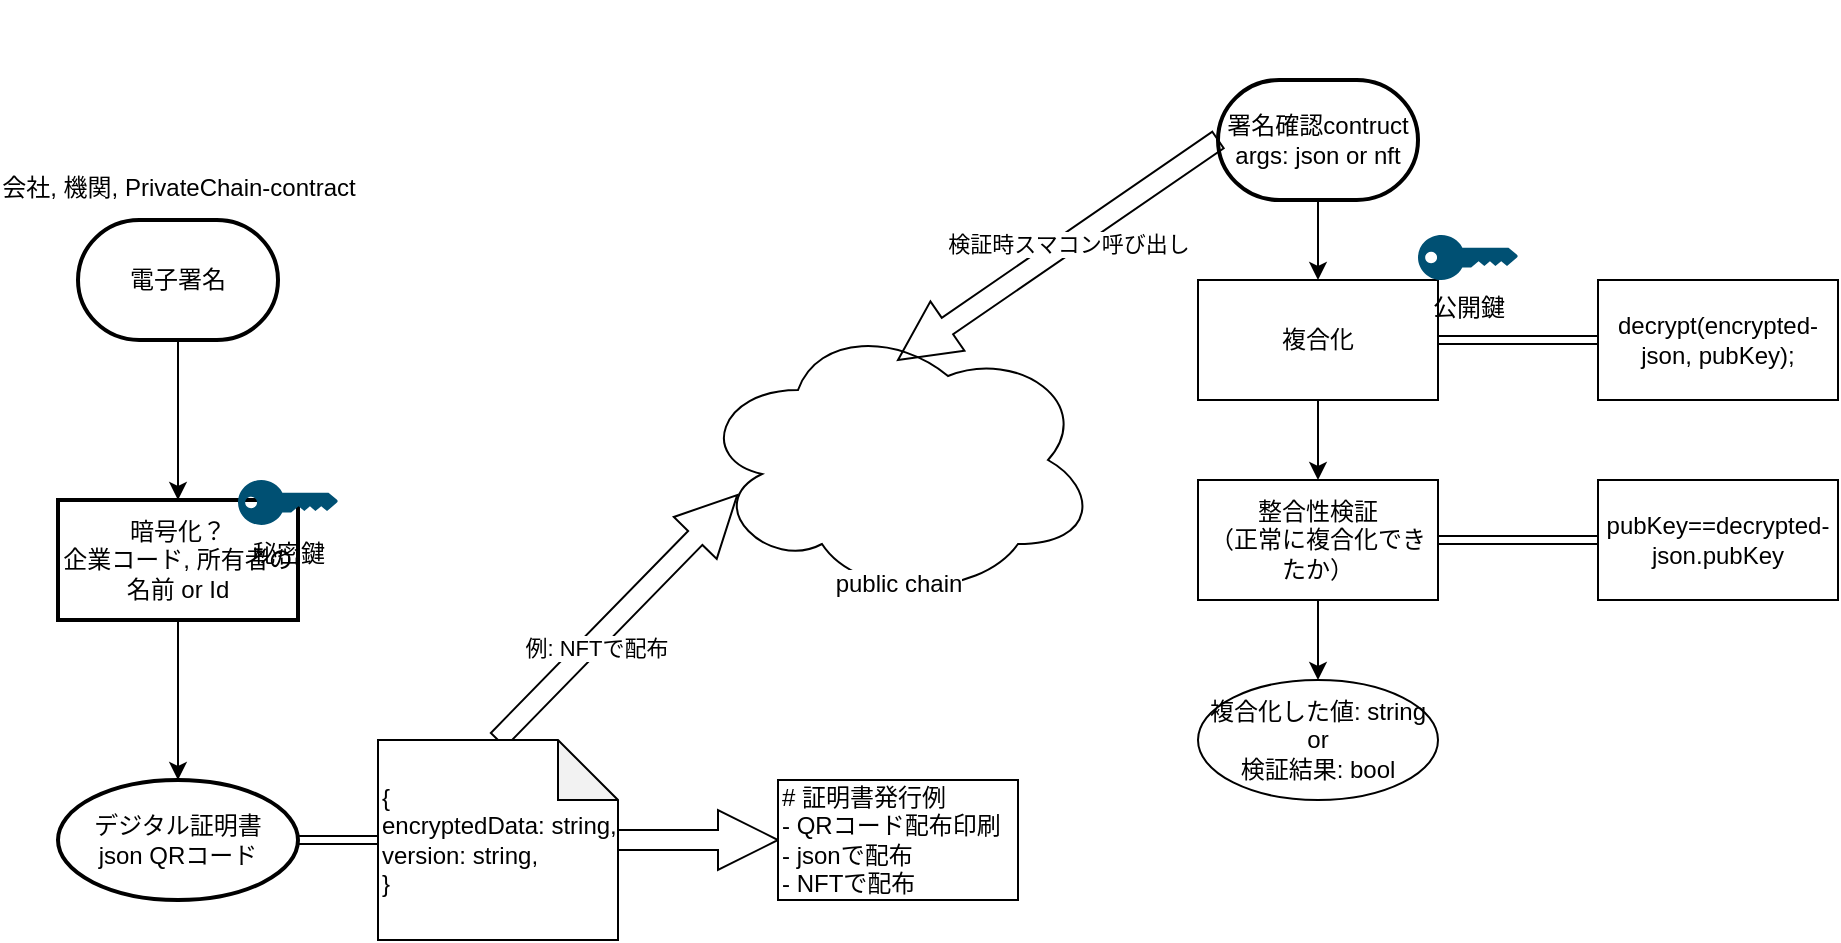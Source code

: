 <mxfile version="20.0.4" type="github">
  <diagram id="8ogodVyLnAcLF8929XJu" name="Page-1">
    <mxGraphModel dx="869" dy="527" grid="1" gridSize="10" guides="1" tooltips="1" connect="1" arrows="1" fold="1" page="1" pageScale="1" pageWidth="1169" pageHeight="827" math="0" shadow="0">
      <root>
        <mxCell id="0" />
        <mxCell id="1" parent="0" />
        <mxCell id="9rvrBUTagYlPzyqWuurX-3" value="" style="group" parent="1" vertex="1" connectable="0">
          <mxGeometry x="370" y="230" width="200" height="140" as="geometry" />
        </mxCell>
        <mxCell id="9rvrBUTagYlPzyqWuurX-2" value="" style="ellipse;shape=cloud;whiteSpace=wrap;html=1;" parent="9rvrBUTagYlPzyqWuurX-3" vertex="1">
          <mxGeometry width="200" height="140" as="geometry" />
        </mxCell>
        <mxCell id="9rvrBUTagYlPzyqWuurX-1" value="public chain" style="shape=image;html=1;verticalAlign=top;verticalLabelPosition=bottom;labelBackgroundColor=#ffffff;imageAspect=0;aspect=fixed;image=https://cdn1.iconfinder.com/data/icons/cryptocurrency-blockchain-fintech-free/32/Cryptocurrency_blockchain_data-37-128.png" parent="9rvrBUTagYlPzyqWuurX-3" vertex="1">
          <mxGeometry x="50" y="17.5" width="100" height="100" as="geometry" />
        </mxCell>
        <mxCell id="9rvrBUTagYlPzyqWuurX-8" value="" style="edgeStyle=orthogonalEdgeStyle;rounded=0;orthogonalLoop=1;jettySize=auto;html=1;" parent="1" source="9rvrBUTagYlPzyqWuurX-6" target="9rvrBUTagYlPzyqWuurX-7" edge="1">
          <mxGeometry relative="1" as="geometry" />
        </mxCell>
        <mxCell id="9rvrBUTagYlPzyqWuurX-6" value="署名確認contruct&lt;br&gt;args: json or nft" style="strokeWidth=2;html=1;shape=mxgraph.flowchart.terminator;whiteSpace=wrap;" parent="1" vertex="1">
          <mxGeometry x="630" y="110" width="100" height="60" as="geometry" />
        </mxCell>
        <mxCell id="9rvrBUTagYlPzyqWuurX-11" value="" style="edgeStyle=orthogonalEdgeStyle;rounded=0;orthogonalLoop=1;jettySize=auto;html=1;" parent="1" source="9rvrBUTagYlPzyqWuurX-7" target="9rvrBUTagYlPzyqWuurX-10" edge="1">
          <mxGeometry relative="1" as="geometry" />
        </mxCell>
        <mxCell id="9rvrBUTagYlPzyqWuurX-13" value="" style="edgeStyle=orthogonalEdgeStyle;rounded=0;orthogonalLoop=1;jettySize=auto;html=1;shape=link;" parent="1" source="9rvrBUTagYlPzyqWuurX-7" target="9rvrBUTagYlPzyqWuurX-12" edge="1">
          <mxGeometry relative="1" as="geometry" />
        </mxCell>
        <mxCell id="9rvrBUTagYlPzyqWuurX-7" value="複合化" style="rounded=0;whiteSpace=wrap;html=1;" parent="1" vertex="1">
          <mxGeometry x="620" y="210" width="120" height="60" as="geometry" />
        </mxCell>
        <mxCell id="9rvrBUTagYlPzyqWuurX-4" value="公開鍵" style="points=[[0,0.5,0],[0.24,0,0],[0.5,0.28,0],[0.995,0.475,0],[0.5,0.72,0],[0.24,1,0]];verticalLabelPosition=bottom;sketch=0;html=1;verticalAlign=top;aspect=fixed;align=center;pointerEvents=1;shape=mxgraph.cisco19.key;fillColor=#005073;strokeColor=none;" parent="1" vertex="1">
          <mxGeometry x="730" y="187.5" width="50" height="22.5" as="geometry" />
        </mxCell>
        <mxCell id="9rvrBUTagYlPzyqWuurX-15" value="" style="edgeStyle=orthogonalEdgeStyle;shape=link;rounded=0;orthogonalLoop=1;jettySize=auto;html=1;" parent="1" source="9rvrBUTagYlPzyqWuurX-10" target="9rvrBUTagYlPzyqWuurX-14" edge="1">
          <mxGeometry relative="1" as="geometry" />
        </mxCell>
        <mxCell id="9rvrBUTagYlPzyqWuurX-17" value="" style="edgeStyle=orthogonalEdgeStyle;rounded=0;orthogonalLoop=1;jettySize=auto;html=1;" parent="1" source="9rvrBUTagYlPzyqWuurX-10" target="9rvrBUTagYlPzyqWuurX-16" edge="1">
          <mxGeometry relative="1" as="geometry" />
        </mxCell>
        <mxCell id="9rvrBUTagYlPzyqWuurX-10" value="整合性検証&lt;br&gt;（正常に複合化できたか）" style="whiteSpace=wrap;html=1;rounded=0;" parent="1" vertex="1">
          <mxGeometry x="620" y="310" width="120" height="60" as="geometry" />
        </mxCell>
        <mxCell id="9rvrBUTagYlPzyqWuurX-12" value="decrypt(encrypted-json, pubKey);" style="whiteSpace=wrap;html=1;rounded=0;" parent="1" vertex="1">
          <mxGeometry x="820" y="210" width="120" height="60" as="geometry" />
        </mxCell>
        <mxCell id="9rvrBUTagYlPzyqWuurX-14" value="pubKey==decrypted-json.pubKey" style="whiteSpace=wrap;html=1;rounded=0;" parent="1" vertex="1">
          <mxGeometry x="820" y="310" width="120" height="60" as="geometry" />
        </mxCell>
        <mxCell id="9rvrBUTagYlPzyqWuurX-16" value="複合化した値: string&lt;br&gt;or&lt;br&gt;検証結果: bool" style="ellipse;whiteSpace=wrap;html=1;rounded=0;" parent="1" vertex="1">
          <mxGeometry x="620" y="410" width="120" height="60" as="geometry" />
        </mxCell>
        <mxCell id="9rvrBUTagYlPzyqWuurX-19" value="会社, 機関, PrivateChain-contract" style="shape=image;html=1;verticalAlign=top;verticalLabelPosition=bottom;labelBackgroundColor=#ffffff;imageAspect=0;aspect=fixed;image=https://cdn0.iconfinder.com/data/icons/analytic-investment-and-balanced-scorecard/512/8_Building_office_Tower_Headoffice-128.png" parent="1" vertex="1">
          <mxGeometry x="70" y="70" width="80" height="80" as="geometry" />
        </mxCell>
        <mxCell id="C-GuQPpaQaJhcyp3a_8s-4" value="" style="edgeStyle=orthogonalEdgeStyle;rounded=0;orthogonalLoop=1;jettySize=auto;html=1;" edge="1" parent="1" source="9rvrBUTagYlPzyqWuurX-20" target="C-GuQPpaQaJhcyp3a_8s-3">
          <mxGeometry relative="1" as="geometry" />
        </mxCell>
        <mxCell id="9rvrBUTagYlPzyqWuurX-20" value="電子署名" style="strokeWidth=2;html=1;shape=mxgraph.flowchart.terminator;whiteSpace=wrap;" parent="1" vertex="1">
          <mxGeometry x="60" y="180" width="100" height="60" as="geometry" />
        </mxCell>
        <mxCell id="C-GuQPpaQaJhcyp3a_8s-7" value="" style="edgeStyle=orthogonalEdgeStyle;rounded=0;orthogonalLoop=1;jettySize=auto;html=1;" edge="1" parent="1" source="C-GuQPpaQaJhcyp3a_8s-3" target="C-GuQPpaQaJhcyp3a_8s-6">
          <mxGeometry relative="1" as="geometry" />
        </mxCell>
        <mxCell id="C-GuQPpaQaJhcyp3a_8s-3" value="暗号化？&lt;br&gt;企業コード, 所有者の名前 or Id" style="whiteSpace=wrap;html=1;strokeWidth=2;" vertex="1" parent="1">
          <mxGeometry x="50" y="320" width="120" height="60" as="geometry" />
        </mxCell>
        <mxCell id="9rvrBUTagYlPzyqWuurX-5" value="秘密鍵" style="points=[[0,0.5,0],[0.24,0,0],[0.5,0.28,0],[0.995,0.475,0],[0.5,0.72,0],[0.24,1,0]];verticalLabelPosition=bottom;sketch=0;html=1;verticalAlign=top;aspect=fixed;align=center;pointerEvents=1;shape=mxgraph.cisco19.key;fillColor=#005073;strokeColor=none;" parent="1" vertex="1">
          <mxGeometry x="140" y="310" width="50" height="22.5" as="geometry" />
        </mxCell>
        <mxCell id="C-GuQPpaQaJhcyp3a_8s-11" value="" style="edgeStyle=orthogonalEdgeStyle;rounded=0;orthogonalLoop=1;jettySize=auto;html=1;shape=link;" edge="1" parent="1" source="C-GuQPpaQaJhcyp3a_8s-6" target="C-GuQPpaQaJhcyp3a_8s-12">
          <mxGeometry relative="1" as="geometry">
            <mxPoint x="249.55" y="535" as="targetPoint" />
          </mxGeometry>
        </mxCell>
        <mxCell id="C-GuQPpaQaJhcyp3a_8s-6" value="デジタル証明書&lt;br&gt;json QRコード" style="ellipse;whiteSpace=wrap;html=1;strokeWidth=2;" vertex="1" parent="1">
          <mxGeometry x="50" y="460" width="120" height="60" as="geometry" />
        </mxCell>
        <mxCell id="C-GuQPpaQaJhcyp3a_8s-13" style="edgeStyle=orthogonalEdgeStyle;shape=arrow;rounded=0;orthogonalLoop=1;jettySize=auto;html=1;entryX=0.098;entryY=0.625;entryDx=0;entryDy=0;entryPerimeter=0;exitX=0.5;exitY=0;exitDx=0;exitDy=0;exitPerimeter=0;" edge="1" parent="1" source="C-GuQPpaQaJhcyp3a_8s-12" target="9rvrBUTagYlPzyqWuurX-2">
          <mxGeometry relative="1" as="geometry" />
        </mxCell>
        <mxCell id="C-GuQPpaQaJhcyp3a_8s-17" value="例: NFTで配布" style="edgeLabel;html=1;align=center;verticalAlign=middle;resizable=0;points=[];" vertex="1" connectable="0" parent="C-GuQPpaQaJhcyp3a_8s-13">
          <mxGeometry x="-0.311" y="11" relative="1" as="geometry">
            <mxPoint as="offset" />
          </mxGeometry>
        </mxCell>
        <mxCell id="C-GuQPpaQaJhcyp3a_8s-16" value="" style="edgeStyle=orthogonalEdgeStyle;shape=arrow;rounded=0;orthogonalLoop=1;jettySize=auto;html=1;" edge="1" parent="1" source="C-GuQPpaQaJhcyp3a_8s-12" target="C-GuQPpaQaJhcyp3a_8s-15">
          <mxGeometry relative="1" as="geometry" />
        </mxCell>
        <mxCell id="C-GuQPpaQaJhcyp3a_8s-12" value="{&lt;br&gt;encryptedData: string,&lt;br&gt;version: string,&lt;br&gt;}" style="shape=note;whiteSpace=wrap;html=1;backgroundOutline=1;darkOpacity=0.05;align=left;" vertex="1" parent="1">
          <mxGeometry x="210" y="440" width="120" height="100" as="geometry" />
        </mxCell>
        <mxCell id="C-GuQPpaQaJhcyp3a_8s-14" style="edgeStyle=orthogonalEdgeStyle;shape=arrow;rounded=0;orthogonalLoop=1;jettySize=auto;html=1;entryX=0.5;entryY=0.143;entryDx=0;entryDy=0;entryPerimeter=0;exitX=0;exitY=0.5;exitDx=0;exitDy=0;exitPerimeter=0;" edge="1" parent="1" source="9rvrBUTagYlPzyqWuurX-6" target="9rvrBUTagYlPzyqWuurX-2">
          <mxGeometry relative="1" as="geometry">
            <mxPoint x="490" y="120" as="sourcePoint" />
          </mxGeometry>
        </mxCell>
        <mxCell id="C-GuQPpaQaJhcyp3a_8s-18" value="検証時スマコン呼び出し" style="edgeLabel;html=1;align=center;verticalAlign=middle;resizable=0;points=[];" vertex="1" connectable="0" parent="C-GuQPpaQaJhcyp3a_8s-14">
          <mxGeometry x="-0.445" y="52" relative="1" as="geometry">
            <mxPoint as="offset" />
          </mxGeometry>
        </mxCell>
        <mxCell id="C-GuQPpaQaJhcyp3a_8s-15" value="&lt;span style=&quot;text-align: center;&quot;&gt;# 証明書発行例&lt;br&gt;- QRコード配布印刷&lt;br&gt;- jsonで配布&lt;br&gt;- NFTで配布&lt;br&gt;&lt;/span&gt;" style="whiteSpace=wrap;html=1;align=left;" vertex="1" parent="1">
          <mxGeometry x="410" y="460" width="120" height="60" as="geometry" />
        </mxCell>
      </root>
    </mxGraphModel>
  </diagram>
</mxfile>
